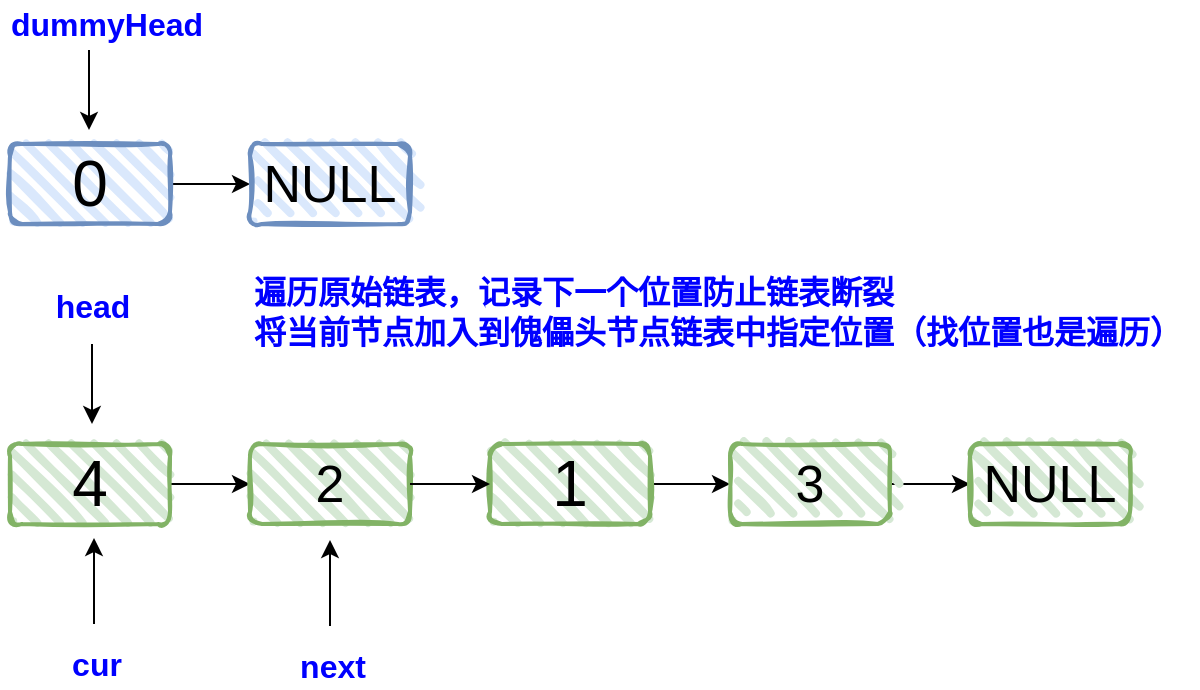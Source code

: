 <mxfile version="14.7.2" type="github">
  <diagram id="V60buMN5IC9PznwHDx5t" name="第 1 页">
    <mxGraphModel dx="1422" dy="762" grid="0" gridSize="10" guides="1" tooltips="1" connect="1" arrows="1" fold="1" page="1" pageScale="1" pageWidth="827" pageHeight="1169" math="0" shadow="0">
      <root>
        <mxCell id="0" />
        <mxCell id="1" parent="0" />
        <mxCell id="_TWFb61GFq_b5vOMCCr4-3" value="" style="edgeStyle=orthogonalEdgeStyle;rounded=0;orthogonalLoop=1;jettySize=auto;html=1;entryX=0;entryY=0.5;entryDx=0;entryDy=0;" edge="1" parent="1" source="_TWFb61GFq_b5vOMCCr4-1" target="_TWFb61GFq_b5vOMCCr4-4">
          <mxGeometry relative="1" as="geometry">
            <mxPoint x="220" y="270" as="targetPoint" />
          </mxGeometry>
        </mxCell>
        <mxCell id="_TWFb61GFq_b5vOMCCr4-1" value="&lt;font style=&quot;font-size: 32px&quot;&gt;0&lt;/font&gt;" style="rounded=1;whiteSpace=wrap;html=1;strokeWidth=2;fillWeight=4;hachureGap=8;hachureAngle=45;fillColor=#dae8fc;sketch=1;strokeColor=#6c8ebf;" vertex="1" parent="1">
          <mxGeometry x="60" y="240" width="80" height="40" as="geometry" />
        </mxCell>
        <mxCell id="_TWFb61GFq_b5vOMCCr4-4" value="&lt;font style=&quot;font-size: 26px&quot;&gt;NULL&lt;/font&gt;" style="rounded=1;whiteSpace=wrap;html=1;strokeWidth=2;fillWeight=4;hachureGap=8;hachureAngle=45;fillColor=#dae8fc;sketch=1;strokeColor=#6c8ebf;" vertex="1" parent="1">
          <mxGeometry x="180" y="240" width="80" height="40" as="geometry" />
        </mxCell>
        <mxCell id="_TWFb61GFq_b5vOMCCr4-5" value="" style="edgeStyle=orthogonalEdgeStyle;rounded=0;orthogonalLoop=1;jettySize=auto;html=1;entryX=0;entryY=0.5;entryDx=0;entryDy=0;" edge="1" parent="1" source="_TWFb61GFq_b5vOMCCr4-6" target="_TWFb61GFq_b5vOMCCr4-7">
          <mxGeometry relative="1" as="geometry">
            <mxPoint x="220" y="420" as="targetPoint" />
          </mxGeometry>
        </mxCell>
        <mxCell id="_TWFb61GFq_b5vOMCCr4-6" value="&lt;font style=&quot;font-size: 32px&quot;&gt;4&lt;/font&gt;" style="rounded=1;whiteSpace=wrap;html=1;strokeWidth=2;fillWeight=4;hachureGap=8;hachureAngle=45;fillColor=#d5e8d4;sketch=1;strokeColor=#82b366;" vertex="1" parent="1">
          <mxGeometry x="60" y="390" width="80" height="40" as="geometry" />
        </mxCell>
        <mxCell id="_TWFb61GFq_b5vOMCCr4-7" value="&lt;font style=&quot;font-size: 26px&quot;&gt;2&lt;/font&gt;" style="rounded=1;whiteSpace=wrap;html=1;strokeWidth=2;fillWeight=4;hachureGap=8;hachureAngle=45;fillColor=#d5e8d4;sketch=1;strokeColor=#82b366;" vertex="1" parent="1">
          <mxGeometry x="180" y="390" width="80" height="40" as="geometry" />
        </mxCell>
        <mxCell id="_TWFb61GFq_b5vOMCCr4-8" value="" style="edgeStyle=orthogonalEdgeStyle;rounded=0;orthogonalLoop=1;jettySize=auto;html=1;entryX=0;entryY=0.5;entryDx=0;entryDy=0;" edge="1" parent="1" source="_TWFb61GFq_b5vOMCCr4-9" target="_TWFb61GFq_b5vOMCCr4-10">
          <mxGeometry relative="1" as="geometry">
            <mxPoint x="460" y="420" as="targetPoint" />
          </mxGeometry>
        </mxCell>
        <mxCell id="_TWFb61GFq_b5vOMCCr4-9" value="&lt;font style=&quot;font-size: 32px&quot;&gt;1&lt;/font&gt;" style="rounded=1;whiteSpace=wrap;html=1;strokeWidth=2;fillWeight=4;hachureGap=8;hachureAngle=45;fillColor=#d5e8d4;sketch=1;strokeColor=#82b366;" vertex="1" parent="1">
          <mxGeometry x="300" y="390" width="80" height="40" as="geometry" />
        </mxCell>
        <mxCell id="_TWFb61GFq_b5vOMCCr4-13" value="" style="edgeStyle=orthogonalEdgeStyle;rounded=0;orthogonalLoop=1;jettySize=auto;html=1;fontColor=#FF0000;" edge="1" parent="1" source="_TWFb61GFq_b5vOMCCr4-10" target="_TWFb61GFq_b5vOMCCr4-12">
          <mxGeometry relative="1" as="geometry" />
        </mxCell>
        <mxCell id="_TWFb61GFq_b5vOMCCr4-10" value="&lt;font style=&quot;font-size: 26px&quot;&gt;3&lt;/font&gt;" style="rounded=1;whiteSpace=wrap;html=1;strokeWidth=2;fillWeight=4;hachureGap=8;hachureAngle=45;fillColor=#d5e8d4;sketch=1;strokeColor=#82b366;" vertex="1" parent="1">
          <mxGeometry x="420" y="390" width="80" height="40" as="geometry" />
        </mxCell>
        <mxCell id="_TWFb61GFq_b5vOMCCr4-11" value="" style="edgeStyle=orthogonalEdgeStyle;rounded=0;orthogonalLoop=1;jettySize=auto;html=1;" edge="1" parent="1" source="_TWFb61GFq_b5vOMCCr4-7" target="_TWFb61GFq_b5vOMCCr4-9">
          <mxGeometry relative="1" as="geometry">
            <mxPoint x="290" y="410" as="targetPoint" />
            <mxPoint x="150" y="420" as="sourcePoint" />
          </mxGeometry>
        </mxCell>
        <mxCell id="_TWFb61GFq_b5vOMCCr4-12" value="&lt;font style=&quot;font-size: 26px&quot;&gt;NULL&lt;/font&gt;" style="rounded=1;whiteSpace=wrap;html=1;strokeWidth=2;fillWeight=4;hachureGap=8;hachureAngle=45;fillColor=#d5e8d4;sketch=1;strokeColor=#82b366;" vertex="1" parent="1">
          <mxGeometry x="540" y="390" width="80" height="40" as="geometry" />
        </mxCell>
        <mxCell id="_TWFb61GFq_b5vOMCCr4-14" value="dummyHead" style="text;html=1;resizable=0;autosize=1;align=center;verticalAlign=middle;points=[];fillColor=none;strokeColor=none;rounded=0;fontStyle=1;fontColor=#0000FF;fontSize=16;" vertex="1" parent="1">
          <mxGeometry x="55" y="168" width="106" height="23" as="geometry" />
        </mxCell>
        <mxCell id="_TWFb61GFq_b5vOMCCr4-15" value="" style="endArrow=classic;html=1;fontColor=#FF0000;" edge="1" parent="1">
          <mxGeometry width="50" height="50" relative="1" as="geometry">
            <mxPoint x="101" y="340" as="sourcePoint" />
            <mxPoint x="101" y="380" as="targetPoint" />
          </mxGeometry>
        </mxCell>
        <mxCell id="_TWFb61GFq_b5vOMCCr4-16" value="" style="endArrow=classic;html=1;fontColor=#FF0000;" edge="1" parent="1">
          <mxGeometry width="50" height="50" relative="1" as="geometry">
            <mxPoint x="99.5" y="193" as="sourcePoint" />
            <mxPoint x="99.5" y="233" as="targetPoint" />
          </mxGeometry>
        </mxCell>
        <mxCell id="_TWFb61GFq_b5vOMCCr4-17" value="head" style="text;html=1;resizable=0;autosize=1;align=center;verticalAlign=middle;points=[];fillColor=none;strokeColor=none;rounded=0;fontStyle=1;fontColor=#0000FF;fontSize=16;" vertex="1" parent="1">
          <mxGeometry x="77" y="309" width="47" height="23" as="geometry" />
        </mxCell>
        <mxCell id="_TWFb61GFq_b5vOMCCr4-20" value="" style="endArrow=classic;html=1;fontColor=#FF0000;" edge="1" parent="1">
          <mxGeometry width="50" height="50" relative="1" as="geometry">
            <mxPoint x="220" y="481" as="sourcePoint" />
            <mxPoint x="220" y="438" as="targetPoint" />
          </mxGeometry>
        </mxCell>
        <mxCell id="_TWFb61GFq_b5vOMCCr4-21" value="next" style="text;html=1;resizable=0;autosize=1;align=center;verticalAlign=middle;points=[];fillColor=none;strokeColor=none;rounded=0;fontStyle=1;fontColor=#0000FF;fontSize=16;" vertex="1" parent="1">
          <mxGeometry x="199" y="489" width="43" height="23" as="geometry" />
        </mxCell>
        <mxCell id="_TWFb61GFq_b5vOMCCr4-22" value="" style="endArrow=classic;html=1;fontColor=#FF0000;" edge="1" parent="1">
          <mxGeometry width="50" height="50" relative="1" as="geometry">
            <mxPoint x="102" y="480" as="sourcePoint" />
            <mxPoint x="102" y="437" as="targetPoint" />
          </mxGeometry>
        </mxCell>
        <mxCell id="_TWFb61GFq_b5vOMCCr4-23" value="cur" style="text;html=1;resizable=0;autosize=1;align=center;verticalAlign=middle;points=[];fillColor=none;strokeColor=none;rounded=0;fontStyle=1;fontColor=#0000FF;fontSize=16;" vertex="1" parent="1">
          <mxGeometry x="85" y="488" width="35" height="23" as="geometry" />
        </mxCell>
        <mxCell id="_TWFb61GFq_b5vOMCCr4-24" value="遍历原始链表，记录下一个位置防止链表断裂&lt;br&gt;将当前节点加入到傀儡头节点链表中指定位置（找位置也是遍历）" style="text;html=1;resizable=0;autosize=1;align=left;verticalAlign=middle;points=[];fillColor=none;strokeColor=none;rounded=0;fontStyle=1;fontColor=#0000FF;fontSize=16;" vertex="1" parent="1">
          <mxGeometry x="180" y="303" width="474" height="42" as="geometry" />
        </mxCell>
      </root>
    </mxGraphModel>
  </diagram>
</mxfile>
